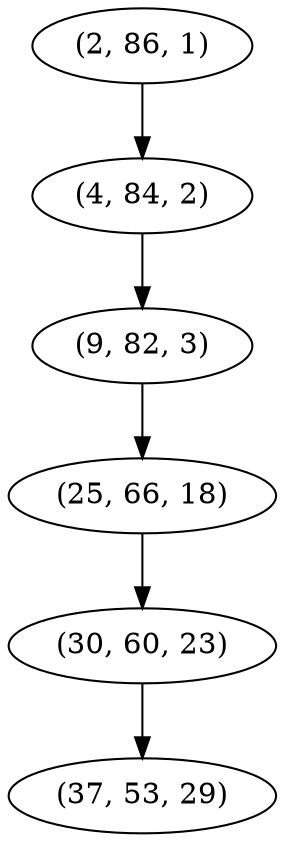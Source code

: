 digraph tree {
    "(2, 86, 1)";
    "(4, 84, 2)";
    "(9, 82, 3)";
    "(25, 66, 18)";
    "(30, 60, 23)";
    "(37, 53, 29)";
    "(2, 86, 1)" -> "(4, 84, 2)";
    "(4, 84, 2)" -> "(9, 82, 3)";
    "(9, 82, 3)" -> "(25, 66, 18)";
    "(25, 66, 18)" -> "(30, 60, 23)";
    "(30, 60, 23)" -> "(37, 53, 29)";
}
